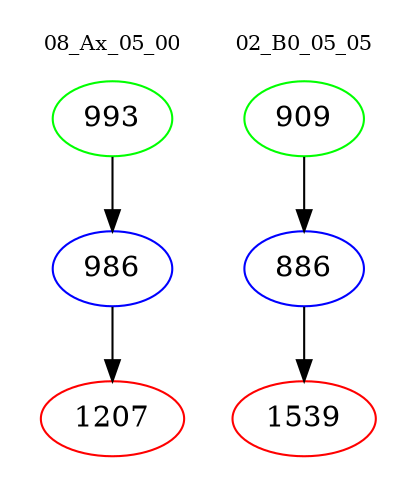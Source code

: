 digraph{
subgraph cluster_0 {
color = white
label = "08_Ax_05_00";
fontsize=10;
T0_993 [label="993", color="green"]
T0_993 -> T0_986 [color="black"]
T0_986 [label="986", color="blue"]
T0_986 -> T0_1207 [color="black"]
T0_1207 [label="1207", color="red"]
}
subgraph cluster_1 {
color = white
label = "02_B0_05_05";
fontsize=10;
T1_909 [label="909", color="green"]
T1_909 -> T1_886 [color="black"]
T1_886 [label="886", color="blue"]
T1_886 -> T1_1539 [color="black"]
T1_1539 [label="1539", color="red"]
}
}

